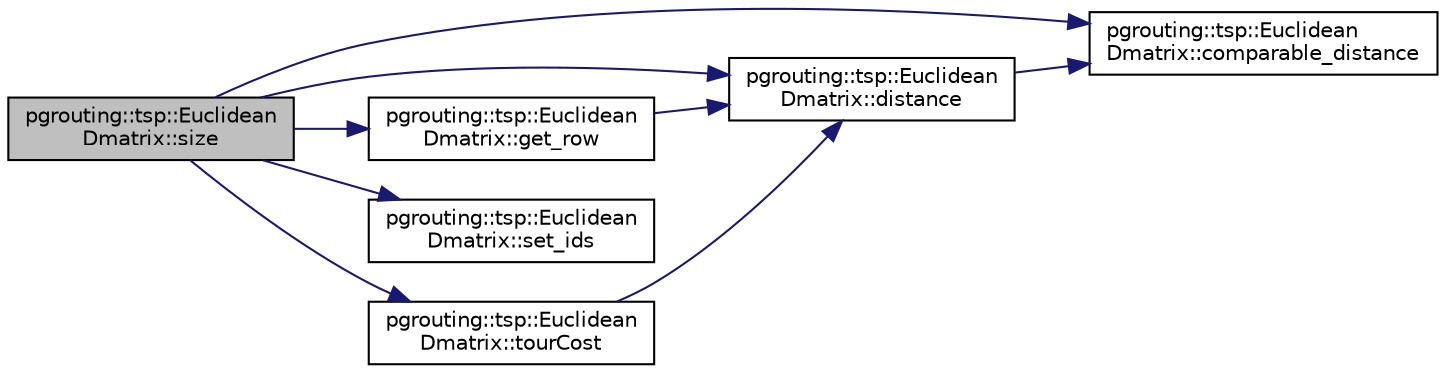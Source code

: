 digraph "pgrouting::tsp::EuclideanDmatrix::size"
{
  edge [fontname="Helvetica",fontsize="10",labelfontname="Helvetica",labelfontsize="10"];
  node [fontname="Helvetica",fontsize="10",shape=record];
  rankdir="LR";
  Node70 [label="pgrouting::tsp::Euclidean\lDmatrix::size",height=0.2,width=0.4,color="black", fillcolor="grey75", style="filled", fontcolor="black"];
  Node70 -> Node71 [color="midnightblue",fontsize="10",style="solid",fontname="Helvetica"];
  Node71 [label="pgrouting::tsp::Euclidean\lDmatrix::comparable_distance",height=0.2,width=0.4,color="black", fillcolor="white", style="filled",URL="$classpgrouting_1_1tsp_1_1EuclideanDmatrix.html#a7dfebae46cc55f3e2c600c073566a8dc"];
  Node70 -> Node72 [color="midnightblue",fontsize="10",style="solid",fontname="Helvetica"];
  Node72 [label="pgrouting::tsp::Euclidean\lDmatrix::distance",height=0.2,width=0.4,color="black", fillcolor="white", style="filled",URL="$classpgrouting_1_1tsp_1_1EuclideanDmatrix.html#add4c7f8a80f8aa53633c19aece8b3a4d"];
  Node72 -> Node71 [color="midnightblue",fontsize="10",style="solid",fontname="Helvetica"];
  Node70 -> Node73 [color="midnightblue",fontsize="10",style="solid",fontname="Helvetica"];
  Node73 [label="pgrouting::tsp::Euclidean\lDmatrix::get_row",height=0.2,width=0.4,color="black", fillcolor="white", style="filled",URL="$classpgrouting_1_1tsp_1_1EuclideanDmatrix.html#a64a0599665846c56dc114be78f6bfb81",tooltip="returns a row of distances "];
  Node73 -> Node72 [color="midnightblue",fontsize="10",style="solid",fontname="Helvetica"];
  Node70 -> Node74 [color="midnightblue",fontsize="10",style="solid",fontname="Helvetica"];
  Node74 [label="pgrouting::tsp::Euclidean\lDmatrix::set_ids",height=0.2,width=0.4,color="black", fillcolor="white", style="filled",URL="$classpgrouting_1_1tsp_1_1EuclideanDmatrix.html#a30c3335f7e007fa764877dbcd2056afb"];
  Node70 -> Node75 [color="midnightblue",fontsize="10",style="solid",fontname="Helvetica"];
  Node75 [label="pgrouting::tsp::Euclidean\lDmatrix::tourCost",height=0.2,width=0.4,color="black", fillcolor="white", style="filled",URL="$classpgrouting_1_1tsp_1_1EuclideanDmatrix.html#ac80848ae13fb46f29e03b035836e0067",tooltip="tour evaluation "];
  Node75 -> Node72 [color="midnightblue",fontsize="10",style="solid",fontname="Helvetica"];
}
